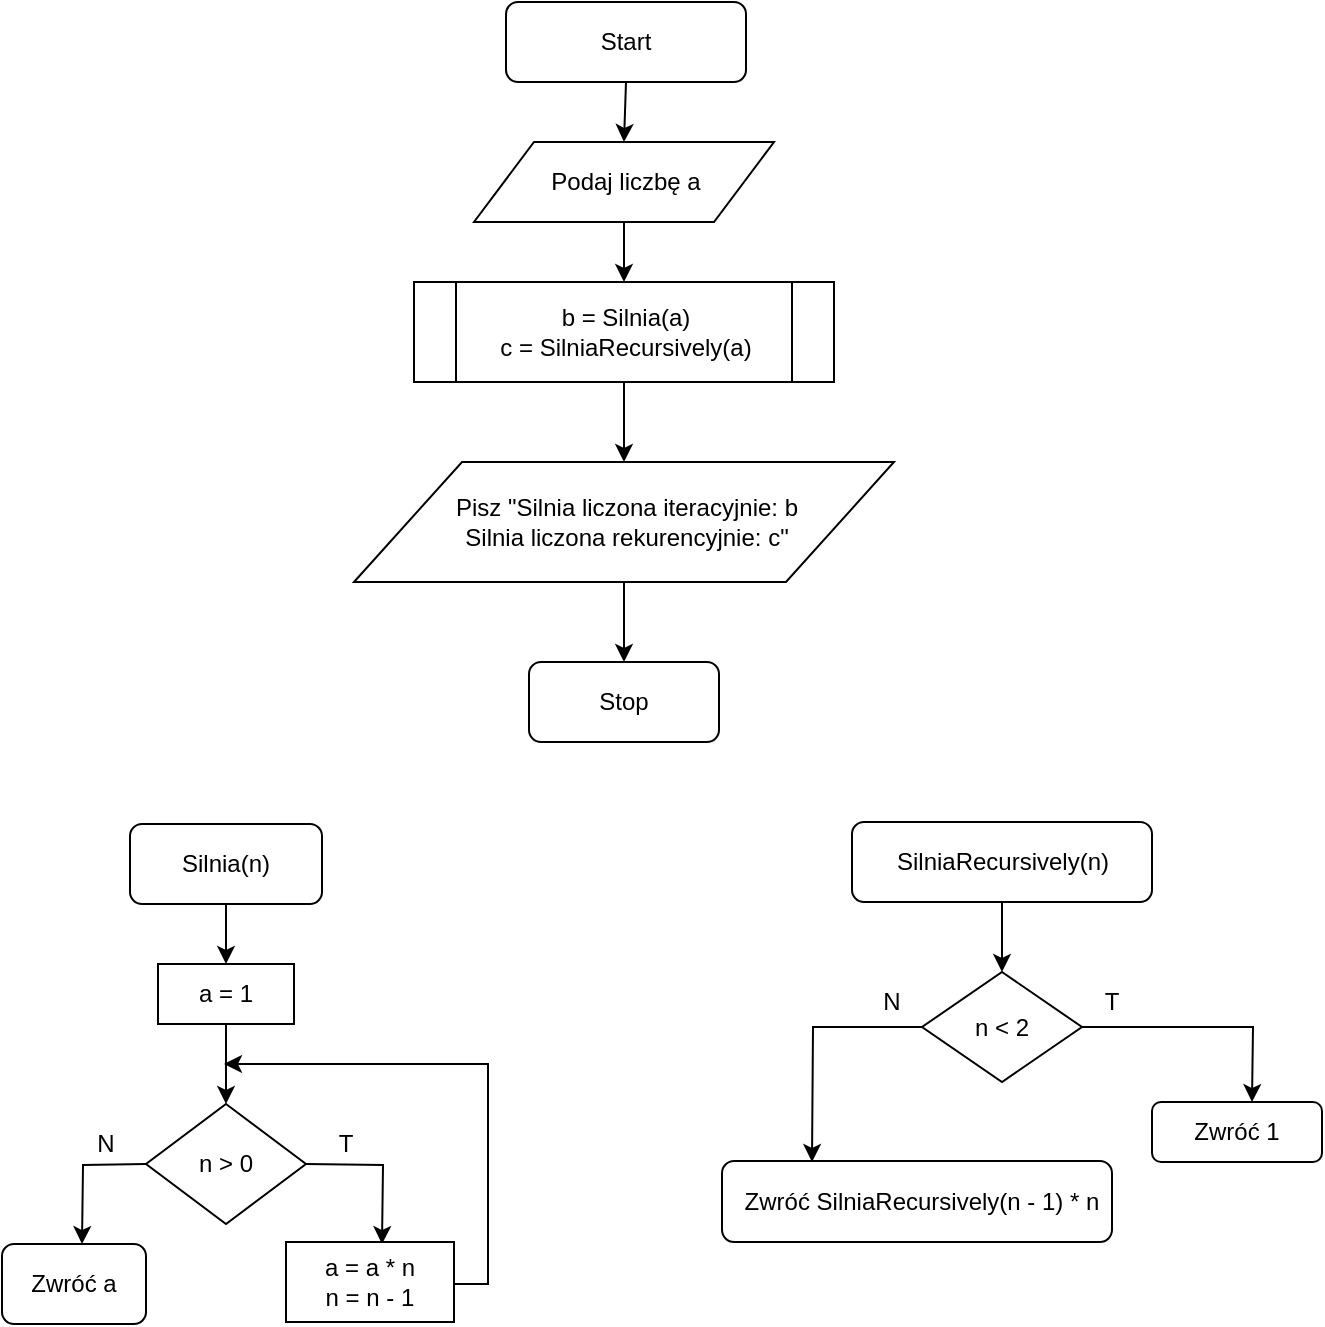 <mxfile version="12.7.9" type="device"><diagram id="O6lweDWK_EEqubJ3Ygbw" name="Page-1"><mxGraphModel dx="782" dy="738" grid="1" gridSize="10" guides="1" tooltips="1" connect="1" arrows="1" fold="1" page="1" pageScale="1" pageWidth="827" pageHeight="1169" math="0" shadow="0"><root><mxCell id="0"/><mxCell id="1" parent="0"/><mxCell id="GD-GAV08DkQU8WMePWQh-1" value="" style="rounded=1;whiteSpace=wrap;html=1;" parent="1" vertex="1"><mxGeometry x="336" y="30" width="120" height="40" as="geometry"/></mxCell><mxCell id="GD-GAV08DkQU8WMePWQh-2" value="Start" style="text;html=1;strokeColor=none;fillColor=none;align=center;verticalAlign=middle;whiteSpace=wrap;rounded=0;" parent="1" vertex="1"><mxGeometry x="376" y="40" width="40" height="20" as="geometry"/></mxCell><mxCell id="GD-GAV08DkQU8WMePWQh-3" value="" style="shape=parallelogram;perimeter=parallelogramPerimeter;whiteSpace=wrap;html=1;" parent="1" vertex="1"><mxGeometry x="320" y="100" width="150" height="40" as="geometry"/></mxCell><mxCell id="GD-GAV08DkQU8WMePWQh-4" value="Podaj liczbę a" style="text;html=1;strokeColor=none;fillColor=none;align=center;verticalAlign=middle;whiteSpace=wrap;rounded=0;" parent="1" vertex="1"><mxGeometry x="351" y="110" width="90" height="20" as="geometry"/></mxCell><mxCell id="GD-GAV08DkQU8WMePWQh-5" value="" style="endArrow=classic;html=1;exitX=0.5;exitY=1;exitDx=0;exitDy=0;entryX=0.5;entryY=0;entryDx=0;entryDy=0;" parent="1" source="GD-GAV08DkQU8WMePWQh-1" target="GD-GAV08DkQU8WMePWQh-3" edge="1"><mxGeometry width="50" height="50" relative="1" as="geometry"><mxPoint x="646" y="360" as="sourcePoint"/><mxPoint x="696" y="310" as="targetPoint"/></mxGeometry></mxCell><mxCell id="GD-GAV08DkQU8WMePWQh-6" value="" style="rounded=1;whiteSpace=wrap;html=1;" parent="1" vertex="1"><mxGeometry x="148" y="441" width="96" height="40" as="geometry"/></mxCell><mxCell id="GD-GAV08DkQU8WMePWQh-7" value="Silnia(n)" style="text;html=1;strokeColor=none;fillColor=none;align=center;verticalAlign=middle;whiteSpace=wrap;rounded=0;" parent="1" vertex="1"><mxGeometry x="172" y="451" width="48" height="20" as="geometry"/></mxCell><mxCell id="GD-GAV08DkQU8WMePWQh-8" value="" style="rounded=0;whiteSpace=wrap;html=1;" parent="1" vertex="1"><mxGeometry x="162" y="511" width="68" height="30" as="geometry"/></mxCell><mxCell id="GD-GAV08DkQU8WMePWQh-9" value="" style="endArrow=classic;html=1;exitX=0.5;exitY=1;exitDx=0;exitDy=0;entryX=0.5;entryY=0;entryDx=0;entryDy=0;" parent="1" source="GD-GAV08DkQU8WMePWQh-6" target="GD-GAV08DkQU8WMePWQh-8" edge="1"><mxGeometry width="50" height="50" relative="1" as="geometry"><mxPoint x="234" y="681" as="sourcePoint"/><mxPoint x="284" y="631" as="targetPoint"/></mxGeometry></mxCell><mxCell id="GD-GAV08DkQU8WMePWQh-10" value="a = 1" style="text;html=1;strokeColor=none;fillColor=none;align=center;verticalAlign=middle;whiteSpace=wrap;rounded=0;" parent="1" vertex="1"><mxGeometry x="176" y="516" width="40" height="20" as="geometry"/></mxCell><mxCell id="GD-GAV08DkQU8WMePWQh-14" value="" style="edgeStyle=orthogonalEdgeStyle;rounded=0;orthogonalLoop=1;jettySize=auto;html=1;" parent="1" edge="1"><mxGeometry relative="1" as="geometry"><mxPoint x="274" y="651" as="targetPoint"/><mxPoint x="236" y="611" as="sourcePoint"/></mxGeometry></mxCell><mxCell id="GD-GAV08DkQU8WMePWQh-15" value="" style="edgeStyle=orthogonalEdgeStyle;rounded=0;orthogonalLoop=1;jettySize=auto;html=1;" parent="1" edge="1"><mxGeometry relative="1" as="geometry"><mxPoint x="124" y="651" as="targetPoint"/><mxPoint x="156" y="611" as="sourcePoint"/></mxGeometry></mxCell><mxCell id="GD-GAV08DkQU8WMePWQh-11" value="" style="rhombus;whiteSpace=wrap;html=1;" parent="1" vertex="1"><mxGeometry x="156" y="581" width="80" height="60" as="geometry"/></mxCell><mxCell id="GD-GAV08DkQU8WMePWQh-12" value="" style="endArrow=classic;html=1;exitX=0.5;exitY=1;exitDx=0;exitDy=0;entryX=0.5;entryY=0;entryDx=0;entryDy=0;" parent="1" source="GD-GAV08DkQU8WMePWQh-8" target="GD-GAV08DkQU8WMePWQh-11" edge="1"><mxGeometry width="50" height="50" relative="1" as="geometry"><mxPoint x="234" y="681" as="sourcePoint"/><mxPoint x="284" y="631" as="targetPoint"/></mxGeometry></mxCell><mxCell id="GD-GAV08DkQU8WMePWQh-13" value="n &amp;gt; 0" style="text;html=1;strokeColor=none;fillColor=none;align=center;verticalAlign=middle;whiteSpace=wrap;rounded=0;" parent="1" vertex="1"><mxGeometry x="176" y="601" width="40" height="20" as="geometry"/></mxCell><mxCell id="GD-GAV08DkQU8WMePWQh-16" value="" style="rounded=1;whiteSpace=wrap;html=1;" parent="1" vertex="1"><mxGeometry x="84" y="651" width="72" height="40" as="geometry"/></mxCell><mxCell id="GD-GAV08DkQU8WMePWQh-17" value="Zwróć a" style="text;html=1;strokeColor=none;fillColor=none;align=center;verticalAlign=middle;whiteSpace=wrap;rounded=0;" parent="1" vertex="1"><mxGeometry x="89" y="661" width="62" height="20" as="geometry"/></mxCell><mxCell id="GD-GAV08DkQU8WMePWQh-25" value="" style="edgeStyle=orthogonalEdgeStyle;rounded=0;orthogonalLoop=1;jettySize=auto;html=1;" parent="1" edge="1"><mxGeometry relative="1" as="geometry"><mxPoint x="195" y="561" as="targetPoint"/><mxPoint x="307" y="671" as="sourcePoint"/><Array as="points"><mxPoint x="327" y="671"/><mxPoint x="327" y="561"/></Array></mxGeometry></mxCell><mxCell id="GD-GAV08DkQU8WMePWQh-18" value="" style="rounded=0;whiteSpace=wrap;html=1;" parent="1" vertex="1"><mxGeometry x="226" y="650" width="84" height="40" as="geometry"/></mxCell><mxCell id="GD-GAV08DkQU8WMePWQh-19" value="a = a * n&lt;br&gt;n = n - 1" style="text;html=1;strokeColor=none;fillColor=none;align=center;verticalAlign=middle;whiteSpace=wrap;rounded=0;" parent="1" vertex="1"><mxGeometry x="244" y="660" width="48" height="20" as="geometry"/></mxCell><mxCell id="GD-GAV08DkQU8WMePWQh-22" value="T" style="text;html=1;strokeColor=none;fillColor=none;align=center;verticalAlign=middle;whiteSpace=wrap;rounded=0;" parent="1" vertex="1"><mxGeometry x="236" y="591" width="40" height="20" as="geometry"/></mxCell><mxCell id="GD-GAV08DkQU8WMePWQh-23" value="N" style="text;html=1;strokeColor=none;fillColor=none;align=center;verticalAlign=middle;whiteSpace=wrap;rounded=0;" parent="1" vertex="1"><mxGeometry x="116" y="591" width="40" height="20" as="geometry"/></mxCell><mxCell id="GD-GAV08DkQU8WMePWQh-28" value="" style="rounded=1;whiteSpace=wrap;html=1;" parent="1" vertex="1"><mxGeometry x="509" y="440" width="150" height="40" as="geometry"/></mxCell><mxCell id="GD-GAV08DkQU8WMePWQh-29" value="SilniaRecursively(n)" style="text;html=1;strokeColor=none;fillColor=none;align=center;verticalAlign=middle;whiteSpace=wrap;rounded=0;" parent="1" vertex="1"><mxGeometry x="526.5" y="450" width="115" height="20" as="geometry"/></mxCell><mxCell id="GD-GAV08DkQU8WMePWQh-37" value="" style="edgeStyle=orthogonalEdgeStyle;rounded=0;orthogonalLoop=1;jettySize=auto;html=1;" parent="1" source="GD-GAV08DkQU8WMePWQh-32" edge="1"><mxGeometry relative="1" as="geometry"><mxPoint x="489" y="610" as="targetPoint"/></mxGeometry></mxCell><mxCell id="GD-GAV08DkQU8WMePWQh-38" value="" style="edgeStyle=orthogonalEdgeStyle;rounded=0;orthogonalLoop=1;jettySize=auto;html=1;" parent="1" source="GD-GAV08DkQU8WMePWQh-32" edge="1"><mxGeometry relative="1" as="geometry"><mxPoint x="709" y="580" as="targetPoint"/></mxGeometry></mxCell><mxCell id="GD-GAV08DkQU8WMePWQh-32" value="" style="rhombus;whiteSpace=wrap;html=1;" parent="1" vertex="1"><mxGeometry x="544" y="515" width="80" height="55" as="geometry"/></mxCell><mxCell id="GD-GAV08DkQU8WMePWQh-33" value="" style="endArrow=classic;html=1;exitX=0.5;exitY=1;exitDx=0;exitDy=0;entryX=0.5;entryY=0;entryDx=0;entryDy=0;" parent="1" source="GD-GAV08DkQU8WMePWQh-28" target="GD-GAV08DkQU8WMePWQh-32" edge="1"><mxGeometry width="50" height="50" relative="1" as="geometry"><mxPoint x="309" y="680" as="sourcePoint"/><mxPoint x="359" y="630" as="targetPoint"/></mxGeometry></mxCell><mxCell id="GD-GAV08DkQU8WMePWQh-34" value="n &amp;lt; 2" style="text;html=1;strokeColor=none;fillColor=none;align=center;verticalAlign=middle;whiteSpace=wrap;rounded=0;" parent="1" vertex="1"><mxGeometry x="564" y="532.5" width="40" height="20" as="geometry"/></mxCell><mxCell id="GD-GAV08DkQU8WMePWQh-39" value="" style="rounded=1;whiteSpace=wrap;html=1;" parent="1" vertex="1"><mxGeometry x="659" y="580" width="85" height="30" as="geometry"/></mxCell><mxCell id="GD-GAV08DkQU8WMePWQh-40" value="Zwróć 1" style="text;html=1;strokeColor=none;fillColor=none;align=center;verticalAlign=middle;whiteSpace=wrap;rounded=0;" parent="1" vertex="1"><mxGeometry x="664" y="585" width="75" height="20" as="geometry"/></mxCell><mxCell id="GD-GAV08DkQU8WMePWQh-41" value="" style="rounded=1;whiteSpace=wrap;html=1;" parent="1" vertex="1"><mxGeometry x="444" y="609.5" width="195" height="40.5" as="geometry"/></mxCell><mxCell id="GD-GAV08DkQU8WMePWQh-42" value="T" style="text;html=1;strokeColor=none;fillColor=none;align=center;verticalAlign=middle;whiteSpace=wrap;rounded=0;" parent="1" vertex="1"><mxGeometry x="619" y="520" width="40" height="20" as="geometry"/></mxCell><mxCell id="GD-GAV08DkQU8WMePWQh-43" value="N" style="text;html=1;strokeColor=none;fillColor=none;align=center;verticalAlign=middle;whiteSpace=wrap;rounded=0;" parent="1" vertex="1"><mxGeometry x="509" y="520" width="40" height="20" as="geometry"/></mxCell><mxCell id="GD-GAV08DkQU8WMePWQh-44" value="Zwróć SilniaRecursively(n - 1) * n" style="text;html=1;strokeColor=none;fillColor=none;align=center;verticalAlign=middle;whiteSpace=wrap;rounded=0;" parent="1" vertex="1"><mxGeometry x="444" y="620" width="200" height="20" as="geometry"/></mxCell><mxCell id="GD-GAV08DkQU8WMePWQh-48" value="" style="endArrow=classic;html=1;exitX=0.5;exitY=1;exitDx=0;exitDy=0;entryX=0.5;entryY=0;entryDx=0;entryDy=0;" parent="1" source="GD-GAV08DkQU8WMePWQh-3" edge="1"><mxGeometry width="50" height="50" relative="1" as="geometry"><mxPoint x="390" y="370" as="sourcePoint"/><mxPoint x="395" y="170" as="targetPoint"/></mxGeometry></mxCell><mxCell id="GD-GAV08DkQU8WMePWQh-51" value="" style="shape=parallelogram;perimeter=parallelogramPerimeter;whiteSpace=wrap;html=1;" parent="1" vertex="1"><mxGeometry x="260" y="260" width="270" height="60" as="geometry"/></mxCell><mxCell id="GD-GAV08DkQU8WMePWQh-52" value="Pisz &quot;Silnia liczona iteracyjnie: b&lt;br&gt;Silnia liczona rekurencyjnie: c&quot;" style="text;html=1;strokeColor=none;fillColor=none;align=center;verticalAlign=middle;whiteSpace=wrap;rounded=0;" parent="1" vertex="1"><mxGeometry x="303.75" y="270" width="184.5" height="40" as="geometry"/></mxCell><mxCell id="GD-GAV08DkQU8WMePWQh-55" value="" style="endArrow=classic;html=1;exitX=0.5;exitY=1;exitDx=0;exitDy=0;entryX=0.5;entryY=0;entryDx=0;entryDy=0;" parent="1" target="GD-GAV08DkQU8WMePWQh-51" edge="1"><mxGeometry width="50" height="50" relative="1" as="geometry"><mxPoint x="395" y="220" as="sourcePoint"/><mxPoint x="440" y="320" as="targetPoint"/></mxGeometry></mxCell><mxCell id="GD-GAV08DkQU8WMePWQh-56" value="" style="endArrow=classic;html=1;exitX=0.5;exitY=1;exitDx=0;exitDy=0;" parent="1" source="GD-GAV08DkQU8WMePWQh-51" edge="1"><mxGeometry width="50" height="50" relative="1" as="geometry"><mxPoint x="390" y="470" as="sourcePoint"/><mxPoint x="395" y="360" as="targetPoint"/></mxGeometry></mxCell><mxCell id="GD-GAV08DkQU8WMePWQh-57" value="" style="rounded=1;whiteSpace=wrap;html=1;" parent="1" vertex="1"><mxGeometry x="347.5" y="360" width="95" height="40" as="geometry"/></mxCell><mxCell id="GD-GAV08DkQU8WMePWQh-58" value="Stop" style="text;html=1;strokeColor=none;fillColor=none;align=center;verticalAlign=middle;whiteSpace=wrap;rounded=0;" parent="1" vertex="1"><mxGeometry x="375" y="370" width="40" height="20" as="geometry"/></mxCell><mxCell id="GD-GAV08DkQU8WMePWQh-59" value="" style="shape=process;whiteSpace=wrap;html=1;backgroundOutline=1;" parent="1" vertex="1"><mxGeometry x="290" y="170" width="210" height="50" as="geometry"/></mxCell><mxCell id="GD-GAV08DkQU8WMePWQh-60" value="&lt;div&gt;b = Silnia(a)&lt;/div&gt;&lt;div&gt;c = SilniaRecursively(a)&lt;/div&gt;" style="text;html=1;strokeColor=none;fillColor=none;align=center;verticalAlign=middle;whiteSpace=wrap;rounded=0;" parent="1" vertex="1"><mxGeometry x="321" y="185" width="150" height="20" as="geometry"/></mxCell></root></mxGraphModel></diagram></mxfile>